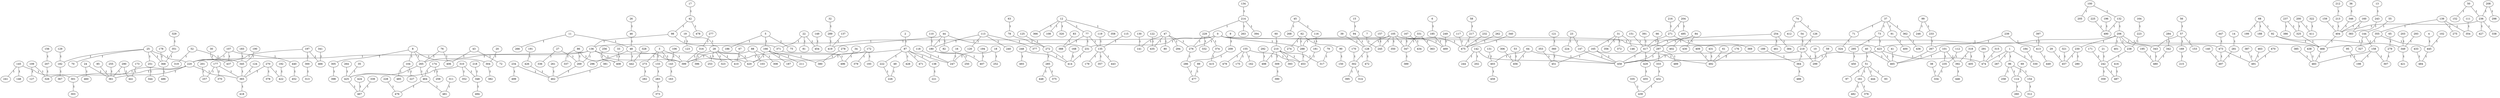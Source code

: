 graph abstract {
  0 [label="0"];
  1 [label="1"];
  2 [label="2"];
  3 [label="3"];
  4 [label="4"];
  5 [label="5"];
  6 [label="6"];
  7 [label="7"];
  8 [label="8"];
  9 [label="9"];
  10 [label="10"];
  11 [label="11"];
  12 [label="12"];
  13 [label="13"];
  14 [label="14"];
  15 [label="15"];
  16 [label="16"];
  17 [label="17"];
  18 [label="18"];
  19 [label="19"];
  20 [label="20"];
  21 [label="21"];
  22 [label="22"];
  23 [label="23"];
  24 [label="24"];
  25 [label="25"];
  26 [label="26"];
  27 [label="27"];
  28 [label="28"];
  29 [label="29"];
  30 [label="30"];
  31 [label="31"];
  32 [label="32"];
  33 [label="33"];
  34 [label="34"];
  35 [label="35"];
  36 [label="36"];
  37 [label="37"];
  38 [label="38"];
  39 [label="39"];
  40 [label="40"];
  41 [label="41"];
  42 [label="42"];
  43 [label="43"];
  44 [label="44"];
  45 [label="45"];
  46 [label="46"];
  47 [label="47"];
  48 [label="48"];
  49 [label="49"];
  50 [label="50"];
  51 [label="51"];
  52 [label="52"];
  53 [label="53"];
  54 [label="54"];
  55 [label="55"];
  56 [label="56"];
  57 [label="57"];
  58 [label="58"];
  59 [label="59"];
  60 [label="60"];
  61 [label="61"];
  62 [label="62"];
  63 [label="63"];
  64 [label="64"];
  65 [label="65"];
  66 [label="66"];
  67 [label="67"];
  68 [label="68"];
  69 [label="69"];
  70 [label="70"];
  71 [label="71"];
  72 [label="72"];
  73 [label="73"];
  74 [label="74"];
  75 [label="75"];
  76 [label="76"];
  77 [label="77"];
  78 [label="78"];
  79 [label="79"];
  80 [label="80"];
  81 [label="81"];
  82 [label="82"];
  83 [label="83"];
  84 [label="84"];
  85 [label="85"];
  86 [label="86"];
  87 [label="87"];
  88 [label="88"];
  89 [label="89"];
  90 [label="90"];
  91 [label="91"];
  92 [label="92"];
  93 [label="93"];
  94 [label="94"];
  95 [label="95"];
  96 [label="96"];
  97 [label="97"];
  98 [label="98"];
  99 [label="99"];
  100 [label="100"];
  101 [label="101"];
  102 [label="102"];
  103 [label="103"];
  104 [label="104"];
  105 [label="105"];
  106 [label="106"];
  107 [label="107"];
  108 [label="108"];
  109 [label="109"];
  110 [label="110"];
  111 [label="111"];
  112 [label="112"];
  113 [label="113"];
  114 [label="114"];
  115 [label="115"];
  116 [label="116"];
  117 [label="117"];
  118 [label="118"];
  119 [label="119"];
  120 [label="120"];
  121 [label="121"];
  122 [label="122"];
  123 [label="123"];
  124 [label="124"];
  125 [label="125"];
  126 [label="126"];
  127 [label="127"];
  128 [label="128"];
  129 [label="129"];
  130 [label="130"];
  131 [label="131"];
  132 [label="132"];
  133 [label="133"];
  134 [label="134"];
  135 [label="135"];
  136 [label="136"];
  137 [label="137"];
  138 [label="138"];
  139 [label="139"];
  140 [label="140"];
  141 [label="141"];
  142 [label="142"];
  143 [label="143"];
  144 [label="144"];
  145 [label="145"];
  146 [label="146"];
  147 [label="147"];
  148 [label="148"];
  149 [label="149"];
  150 [label="150"];
  151 [label="151"];
  152 [label="152"];
  153 [label="153"];
  154 [label="154"];
  155 [label="155"];
  156 [label="156"];
  157 [label="157"];
  158 [label="158"];
  159 [label="159"];
  160 [label="160"];
  161 [label="161"];
  162 [label="162"];
  163 [label="163"];
  164 [label="164"];
  165 [label="165"];
  166 [label="166"];
  167 [label="167"];
  168 [label="168"];
  169 [label="169"];
  170 [label="170"];
  171 [label="171"];
  172 [label="172"];
  173 [label="173"];
  174 [label="174"];
  175 [label="175"];
  176 [label="176"];
  177 [label="177"];
  178 [label="178"];
  179 [label="179"];
  180 [label="180"];
  181 [label="181"];
  182 [label="182"];
  183 [label="183"];
  184 [label="184"];
  185 [label="185"];
  186 [label="186"];
  187 [label="187"];
  188 [label="188"];
  189 [label="189"];
  190 [label="190"];
  191 [label="191"];
  192 [label="192"];
  193 [label="193"];
  194 [label="194"];
  195 [label="195"];
  196 [label="196"];
  197 [label="197"];
  198 [label="198"];
  199 [label="199"];
  200 [label="200"];
  201 [label="201"];
  202 [label="202"];
  203 [label="203"];
  204 [label="204"];
  205 [label="205"];
  206 [label="206"];
  207 [label="207"];
  208 [label="208"];
  209 [label="209"];
  210 [label="210"];
  211 [label="211"];
  212 [label="212"];
  213 [label="213"];
  214 [label="214"];
  215 [label="215"];
  216 [label="216"];
  217 [label="217"];
  218 [label="218"];
  219 [label="219"];
  220 [label="220"];
  221 [label="221"];
  222 [label="222"];
  223 [label="223"];
  224 [label="224"];
  225 [label="225"];
  226 [label="226"];
  227 [label="227"];
  228 [label="228"];
  229 [label="229"];
  230 [label="230"];
  231 [label="231"];
  232 [label="232"];
  233 [label="233"];
  234 [label="234"];
  235 [label="235"];
  236 [label="236"];
  237 [label="237"];
  238 [label="238"];
  239 [label="239"];
  240 [label="240"];
  241 [label="241"];
  242 [label="242"];
  243 [label="243"];
  244 [label="244"];
  245 [label="245"];
  246 [label="246"];
  247 [label="247"];
  248 [label="248"];
  249 [label="249"];
  250 [label="250"];
  251 [label="251"];
  252 [label="252"];
  253 [label="253"];
  254 [label="254"];
  255 [label="255"];
  256 [label="256"];
  257 [label="257"];
  258 [label="258"];
  259 [label="259"];
  260 [label="260"];
  261 [label="261"];
  262 [label="262"];
  263 [label="263"];
  264 [label="264"];
  265 [label="265"];
  266 [label="266"];
  267 [label="267"];
  268 [label="268"];
  269 [label="269"];
  270 [label="270"];
  271 [label="271"];
  272 [label="272"];
  273 [label="273"];
  274 [label="274"];
  275 [label="275"];
  276 [label="276"];
  277 [label="277"];
  278 [label="278"];
  279 [label="279"];
  280 [label="280"];
  281 [label="281"];
  282 [label="282"];
  283 [label="283"];
  284 [label="284"];
  285 [label="285"];
  286 [label="286"];
  287 [label="287"];
  288 [label="288"];
  289 [label="289"];
  290 [label="290"];
  291 [label="291"];
  292 [label="292"];
  293 [label="293"];
  294 [label="294"];
  295 [label="295"];
  296 [label="296"];
  297 [label="297"];
  298 [label="298"];
  299 [label="299"];
  300 [label="300"];
  301 [label="301"];
  302 [label="302"];
  303 [label="303"];
  304 [label="304"];
  305 [label="305"];
  306 [label="306"];
  307 [label="307"];
  308 [label="308"];
  309 [label="309"];
  310 [label="310"];
  311 [label="311"];
  312 [label="312"];
  313 [label="313"];
  314 [label="314"];
  315 [label="315"];
  316 [label="316"];
  317 [label="317"];
  318 [label="318"];
  319 [label="319"];
  320 [label="320"];
  321 [label="321"];
  322 [label="322"];
  323 [label="323"];
  324 [label="324"];
  325 [label="325"];
  326 [label="326"];
  327 [label="327"];
  328 [label="328"];
  329 [label="329"];
  330 [label="330"];
  331 [label="331"];
  332 [label="332"];
  333 [label="333"];
  334 [label="334"];
  335 [label="335"];
  336 [label="336"];
  337 [label="337"];
  338 [label="338"];
  339 [label="339"];
  340 [label="340"];
  341 [label="341"];
  342 [label="342"];
  343 [label="343"];
  344 [label="344"];
  345 [label="345"];
  346 [label="346"];
  347 [label="347"];
  348 [label="348"];
  349 [label="349"];
  350 [label="350"];
  351 [label="351"];
  352 [label="352"];
  353 [label="353"];
  354 [label="354"];
  355 [label="355"];
  356 [label="356"];
  357 [label="357"];
  358 [label="358"];
  359 [label="359"];
  360 [label="360"];
  361 [label="361"];
  362 [label="362"];
  363 [label="363"];
  364 [label="364"];
  365 [label="365"];
  366 [label="366"];
  367 [label="367"];
  368 [label="368"];
  369 [label="369"];
  370 [label="370"];
  371 [label="371"];
  372 [label="372"];
  373 [label="373"];
  374 [label="374"];
  375 [label="375"];
  376 [label="376"];
  377 [label="377"];
  378 [label="378"];
  379 [label="379"];
  380 [label="380"];
  381 [label="381"];
  382 [label="382"];
  383 [label="383"];
  384 [label="384"];
  385 [label="385"];
  386 [label="386"];
  387 [label="387"];
  388 [label="388"];
  389 [label="389"];
  390 [label="390"];
  391 [label="391"];
  392 [label="392"];
  393 [label="393"];
  394 [label="394"];
  395 [label="395"];
  396 [label="396"];
  397 [label="397"];
  398 [label="398"];
  399 [label="399"];
  400 [label="400"];
  401 [label="401"];
  402 [label="402"];
  403 [label="403"];
  404 [label="404"];
  405 [label="405"];
  406 [label="406"];
  407 [label="407"];
  408 [label="408"];
  409 [label="409"];
  410 [label="410"];
  411 [label="411"];
  412 [label="412"];
  413 [label="413"];
  414 [label="414"];
  415 [label="415"];
  416 [label="416"];
  417 [label="417"];
  418 [label="418"];
  419 [label="419"];
  420 [label="420"];
  421 [label="421"];
  422 [label="422"];
  423 [label="423"];
  424 [label="424"];
  425 [label="425"];
  426 [label="426"];
  427 [label="427"];
  428 [label="428"];
  429 [label="429"];
  430 [label="430"];
  431 [label="431"];
  432 [label="432"];
  433 [label="433"];
  434 [label="434"];
  435 [label="435"];
  436 [label="436"];
  437 [label="437"];
  438 [label="438"];
  439 [label="439"];
  440 [label="440"];
  441 [label="441"];
  442 [label="442"];
  443 [label="443"];
  444 [label="444"];
  445 [label="445"];
  446 [label="446"];
  447 [label="447"];
  448 [label="448"];
  449 [label="449"];
  450 [label="450"];
  451 [label="451"];
  452 [label="452"];
  453 [label="453"];
  454 [label="454"];
  455 [label="455"];
  456 [label="456"];
  457 [label="457"];
  458 [label="458"];
  459 [label="459"];
  460 [label="460"];
  461 [label="461"];
  462 [label="462"];
  463 [label="463"];
  464 [label="464"];
  465 [label="465"];
  466 [label="466"];
  467 [label="467"];
  468 [label="468"];
  469 [label="469"];
  470 [label="470"];
  471 [label="471"];
  472 [label="472"];
  473 [label="473"];
  474 [label="474"];
  475 [label="475"];
  476 [label="476"];
  477 [label="477"];
  478 [label="478"];
  479 [label="479"];
  480 [label="480"];
  481 [label="481"];
  482 [label="482"];
  483 [label="483"];
  484 [label="484"];
  485 [label="485"];
  486 [label="486"];
  487 [label="487"];
  488 [label="488"];
  489 [label="489"];
  490 [label="490"];
  491 [label="491"];
  492 [label="492"];
  493 [label="493"];
  494 [label="494"];
  495 [label="495"];
  496 [label="496"];
  497 [label="497"];
  498 [label="498"];
  499 [label="499"];
  0 -- 423 [label="1"];
  0 -- 288 [label="1"];
  0 -- 231 [label="1"];
  0 -- 468 [label="1"];
  0 -- 136 [label="1"];
  0 -- 276 [label="1"];
  1 -- 287 [label="1"];
  1 -- 330 [label="1"];
  1 -- 474 [label="1"];
  1 -- 96 [label="1"];
  2 -- 87 [label="1"];
  3 -- 143 [label="1"];
  3 -- 273 [label="1"];
  3 -- 133 [label="1"];
  3 -- 399 [label="1"];
  4 -- 445 [label="1"];
  5 -- 166 [label="1"];
  5 -- 186 [label="1"];
  5 -- 75 [label="1"];
  6 -- 185 [label="1"];
  7 -- 245 [label="1"];
  8 -- 265 [label="1"];
  8 -- 304 [label="1"];
  8 -- 305 [label="1"];
  8 -- 104 [label="1"];
  9 -- 209 [label="1"];
  10 -- 299 [label="1"];
  11 -- 266 [label="1"];
  11 -- 48 [label="1"];
  12 -- 358 [label="1"];
  12 -- 366 [label="1"];
  12 -- 320 [label="1"];
  12 -- 77 [label="1"];
  12 -- 108 [label="1"];
  13 -- 243 [label="1"];
  14 -- 281 [label="1"];
  15 -- 94 [label="1"];
  16 -- 247 [label="1"];
  17 -- 42 [label="1"];
  18 -- 247 [label="1"];
  18 -- 252 [label="1"];
  19 -- 28 [label="1"];
  19 -- 123 [label="1"];
  20 -- 304 [label="1"];
  21 -- 242 [label="1"];
  22 -- 454 [label="1"];
  22 -- 81 [label="1"];
  22 -- 371 [label="1"];
  23 -- 147 [label="1"];
  23 -- 224 [label="1"];
  24 -- 361 [label="1"];
  24 -- 460 [label="1"];
  25 -- 220 [label="1"];
  25 -- 368 [label="1"];
  25 -- 70 [label="1"];
  25 -- 182 [label="1"];
  25 -- 251 [label="1"];
  26 -- 46 [label="1"];
  27 -- 336 [label="1"];
  27 -- 269 [label="1"];
  28 -- 410 [label="1"];
  28 -- 420 [label="1"];
  28 -- 323 [label="1"];
  28 -- 396 [label="1"];
  28 -- 253 [label="1"];
  29 -- 457 [label="1"];
  30 -- 437 [label="1"];
  31 -- 372 [label="1"];
  31 -- 146 [label="1"];
  31 -- 165 [label="1"];
  31 -- 356 [label="1"];
  32 -- 289 [label="1"];
  33 -- 408 [label="1"];
  34 -- 496 [label="1"];
  35 -- 425 [label="1"];
  36 -- 346 [label="1"];
  37 -- 73 [label="1"];
  37 -- 91 [label="1"];
  37 -- 71 [label="1"];
  37 -- 362 [label="1"];
  38 -- 334 [label="1"];
  39 -- 128 [label="1"];
  40 -- 465 [label="1"];
  40 -- 51 [label="1"];
  41 -- 465 [label="1"];
  42 -- 98 [label="1"];
  42 -- 478 [label="1"];
  43 -- 72 [label="1"];
  43 -- 406 [label="1"];
  44 -- 82 [label="1"];
  44 -- 419 [label="1"];
  44 -- 180 [label="1"];
  44 -- 231 [label="1"];
  45 -- 268 [label="1"];
  45 -- 116 [label="1"];
  46 -- 48 [label="1"];
  47 -- 294 [label="1"];
  47 -- 435 [label="1"];
  47 -- 80 [label="1"];
  47 -- 276 [label="1"];
  47 -- 141 [label="1"];
  48 -- 399 [label="1"];
  48 -- 442 [label="1"];
  48 -- 296 [label="1"];
  49 -- 226 [label="1"];
  50 -- 236 [label="1"];
  50 -- 152 [label="1"];
  51 -- 444 [label="1"];
  51 -- 161 [label="1"];
  51 -- 93 [label="1"];
  51 -- 97 [label="1"];
  52 -- 345 [label="1"];
  52 -- 319 [label="1"];
  53 -- 456 [label="1"];
  54 -- 219 [label="1"];
  55 -- 144 [label="1"];
  56 -- 57 [label="1"];
  57 -- 343 [label="1"];
  57 -- 169 [label="1"];
  57 -- 153 [label="1"];
  58 -- 217 [label="1"];
  59 -- 299 [label="1"];
  60 -- 210 [label="1"];
  61 -- 492 [label="1"];
  62 -- 274 [label="1"];
  62 -- 288 [label="1"];
  62 -- 90 [label="1"];
  63 -- 78 [label="1"];
  64 -- 403 [label="1"];
  64 -- 458 [label="1"];
  64 -- 456 [label="1"];
  65 -- 279 [label="1"];
  66 -- 297 [label="1"];
  67 -- 410 [label="1"];
  68 -- 92 [label="1"];
  68 -- 199 [label="1"];
  68 -- 188 [label="1"];
  69 -- 114 [label="1"];
  71 -- 324 [label="1"];
  73 -- 423 [label="1"];
  73 -- 295 [label="1"];
  74 -- 126 [label="1"];
  74 -- 412 [label="1"];
  76 -- 406 [label="1"];
  76 -- 265 [label="1"];
  77 -- 231 [label="1"];
  77 -- 135 [label="1"];
  77 -- 388 [label="1"];
  78 -- 272 [label="1"];
  79 -- 317 [label="1"];
  83 -- 388 [label="1"];
  84 -- 430 [label="1"];
  84 -- 297 [label="1"];
  84 -- 402 [label="1"];
  85 -- 361 [label="1"];
  86 -- 269 [label="1"];
  86 -- 337 [label="1"];
  86 -- 408 [label="1"];
  87 -- 247 [label="1"];
  87 -- 138 [label="1"];
  87 -- 428 [label="1"];
  87 -- 471 [label="1"];
  87 -- 420 [label="1"];
  87 -- 222 [label="1"];
  88 -- 103 [label="1"];
  88 -- 308 [label="1"];
  88 -- 399 [label="1"];
  89 -- 477 [label="1"];
  90 -- 150 [label="1"];
  91 -- 400 [label="1"];
  92 -- 349 [label="1"];
  92 -- 468 [label="1"];
  94 -- 128 [label="1"];
  95 -- 198 [label="1"];
  96 -- 258 [label="1"];
  96 -- 114 [label="1"];
  96 -- 154 [label="1"];
  98 -- 371 [label="1"];
  98 -- 136 [label="1"];
  99 -- 246 [label="1"];
  99 -- 233 [label="1"];
  100 -- 132 [label="1"];
  100 -- 205 [label="1"];
  101 -- 392 [label="1"];
  101 -- 235 [label="1"];
  101 -- 465 [label="1"];
  102 -- 445 [label="1"];
  104 -- 485 [label="1"];
  104 -- 227 [label="1"];
  105 -- 347 [label="1"];
  105 -- 288 [label="1"];
  105 -- 245 [label="1"];
  105 -- 469 [label="1"];
  105 -- 475 [label="1"];
  105 -- 128 [label="1"];
  105 -- 350 [label="1"];
  106 -- 143 [label="1"];
  107 -- 220 [label="1"];
  107 -- 440 [label="1"];
  107 -- 437 [label="1"];
  109 -- 326 [label="1"];
  109 -- 127 [label="1"];
  110 -- 180 [label="1"];
  111 -- 354 [label="1"];
  112 -- 235 [label="1"];
  113 -- 240 [label="1"];
  113 -- 180 [label="1"];
  113 -- 377 [label="1"];
  113 -- 120 [label="1"];
  114 -- 260 [label="1"];
  115 -- 135 [label="1"];
  116 -- 181 [label="1"];
  117 -- 475 [label="1"];
  118 -- 247 [label="1"];
  119 -- 135 [label="1"];
  121 -- 360 [label="1"];
  122 -- 435 [label="1"];
  124 -- 365 [label="1"];
  125 -- 272 [label="1"];
  126 -- 219 [label="1"];
  128 -- 302 [label="1"];
  128 -- 472 [label="1"];
  129 -- 182 [label="1"];
  130 -- 141 [label="1"];
  131 -- 403 [label="1"];
  132 -- 490 [label="1"];
  132 -- 206 [label="1"];
  133 -- 283 [label="1"];
  134 -- 214 [label="1"];
  135 -- 179 [label="1"];
  135 -- 357 [label="1"];
  135 -- 443 [label="1"];
  136 -- 399 [label="1"];
  136 -- 269 [label="1"];
  136 -- 265 [label="1"];
  136 -- 220 [label="1"];
  136 -- 420 [label="1"];
  137 -- 419 [label="1"];
  138 -- 221 [label="1"];
  139 -- 355 [label="1"];
  139 -- 354 [label="1"];
  139 -- 275 [label="1"];
  140 -- 497 [label="1"];
  142 -- 202 [label="1"];
  142 -- 458 [label="1"];
  142 -- 244 [label="1"];
  143 -- 163 [label="1"];
  144 -- 158 [label="1"];
  144 -- 327 [label="1"];
  145 -- 301 [label="1"];
  145 -- 241 [label="1"];
  145 -- 148 [label="1"];
  147 -- 458 [label="1"];
  149 -- 454 [label="1"];
  151 -- 417 [label="1"];
  154 -- 312 [label="1"];
  155 -- 479 [label="1"];
  155 -- 162 [label="1"];
  155 -- 453 [label="1"];
  155 -- 175 [label="1"];
  156 -- 207 [label="1"];
  157 -- 245 [label="1"];
  158 -- 307 [label="1"];
  158 -- 483 [label="1"];
  158 -- 198 [label="1"];
  159 -- 404 [label="1"];
  160 -- 383 [label="1"];
  160 -- 404 [label="1"];
  161 -- 376 [label="1"];
  161 -- 482 [label="1"];
  164 -- 223 [label="1"];
  165 -- 458 [label="1"];
  165 -- 451 [label="1"];
  165 -- 492 [label="1"];
  166 -- 211 [label="1"];
  166 -- 187 [label="1"];
  166 -- 380 [label="1"];
  166 -- 420 [label="1"];
  167 -- 347 [label="1"];
  167 -- 434 [label="1"];
  168 -- 414 [label="2"];
  169 -- 215 [label="1"];
  170 -- 302 [label="1"];
  171 -- 242 [label="2"];
  172 -- 193 [label="1"];
  172 -- 399 [label="1"];
  172 -- 379 [label="1"];
  173 -- 441 [label="1"];
  174 -- 464 [label="1"];
  174 -- 259 [label="1"];
  176 -- 492 [label="2"];
  177 -- 370 [label="2"];
  177 -- 365 [label="1"];
  177 -- 257 [label="1"];
  178 -- 368 [label="1"];
  180 -- 250 [label="1"];
  180 -- 407 [label="1"];
  181 -- 453 [label="1"];
  182 -- 367 [label="1"];
  183 -- 345 [label="1"];
  184 -- 330 [label="1"];
  185 -- 469 [label="1"];
  189 -- 364 [label="1"];
  190 -- 345 [label="1"];
  191 -- 426 [label="1"];
  192 -- 422 [label="1"];
  194 -- 407 [label="1"];
  195 -- 480 [label="1"];
  196 -- 490 [label="1"];
  197 -- 220 [label="1"];
  197 -- 300 [label="1"];
  197 -- 466 [label="1"];
  200 -- 411 [label="1"];
  200 -- 325 [label="1"];
  201 -- 257 [label="1"];
  203 -- 349 [label="1"];
  204 -- 271 [label="1"];
  204 -- 495 [label="1"];
  206 -- 423 [label="1"];
  206 -- 238 [label="1"];
  206 -- 343 [label="1"];
  206 -- 230 [label="1"];
  206 -- 473 [label="1"];
  206 -- 401 [label="1"];
  207 -- 326 [label="1"];
  208 -- 298 [label="1"];
  208 -- 236 [label="1"];
  209 -- 286 [label="1"];
  210 -- 453 [label="1"];
  210 -- 498 [label="1"];
  210 -- 317 [label="1"];
  210 -- 309 [label="1"];
  210 -- 393 [label="1"];
  212 -- 213 [label="1"];
  213 -- 404 [label="1"];
  214 -- 394 [label="1"];
  214 -- 229 [label="1"];
  214 -- 263 [label="1"];
  216 -- 271 [label="1"];
  217 -- 475 [label="1"];
  218 -- 348 [label="1"];
  219 -- 299 [label="1"];
  219 -- 458 [label="1"];
  219 -- 364 [label="1"];
  220 -- 326 [label="1"];
  220 -- 361 [label="1"];
  220 -- 365 [label="1"];
  220 -- 301 [label="1"];
  222 -- 226 [label="1"];
  223 -- 238 [label="1"];
  225 -- 490 [label="1"];
  228 -- 476 [label="1"];
  229 -- 332 [label="1"];
  229 -- 374 [label="1"];
  229 -- 276 [label="1"];
  230 -- 280 [label="1"];
  230 -- 457 [label="1"];
  231 -- 414 [label="1"];
  232 -- 475 [label="1"];
  233 -- 267 [label="1"];
  234 -- 462 [label="1"];
  234 -- 499 [label="1"];
  235 -- 334 [label="1"];
  236 -- 338 [label="1"];
  236 -- 427 [label="1"];
  236 -- 404 [label="1"];
  237 -- 325 [label="1"];
  237 -- 386 [label="1"];
  238 -- 242 [label="1"];
  239 -- 267 [label="1"];
  239 -- 413 [label="1"];
  242 -- 359 [label="1"];
  242 -- 487 [label="1"];
  243 -- 383 [label="1"];
  248 -- 414 [label="1"];
  248 -- 493 [label="1"];
  249 -- 469 [label="1"];
  251 -- 344 [label="1"];
  254 -- 461 [label="1"];
  254 -- 417 [label="1"];
  254 -- 384 [label="1"];
  255 -- 361 [label="1"];
  256 -- 408 [label="1"];
  261 -- 462 [label="1"];
  262 -- 475 [label="1"];
  264 -- 425 [label="1"];
  265 -- 425 [label="1"];
  265 -- 464 [label="1"];
  267 -- 465 [label="1"];
  269 -- 462 [label="1"];
  270 -- 422 [label="1"];
  270 -- 378 [label="1"];
  270 -- 365 [label="1"];
  271 -- 369 [label="1"];
  271 -- 417 [label="1"];
  272 -- 285 [label="1"];
  272 -- 414 [label="1"];
  273 -- 282 [label="1"];
  276 -- 286 [label="1"];
  277 -- 316 [label="1"];
  278 -- 380 [label="1"];
  279 -- 307 [label="1"];
  281 -- 497 [label="1"];
  283 -- 373 [label="1"];
  284 -- 342 [label="1"];
  285 -- 375 [label="1"];
  285 -- 448 [label="1"];
  286 -- 477 [label="1"];
  288 -- 453 [label="1"];
  289 -- 419 [label="1"];
  290 -- 361 [label="1"];
  290 -- 441 [label="1"];
  291 -- 474 [label="1"];
  292 -- 498 [label="1"];
  293 -- 349 [label="1"];
  295 -- 450 [label="1"];
  297 -- 458 [label="1"];
  297 -- 333 [label="1"];
  297 -- 489 [label="1"];
  300 -- 313 [label="1"];
  301 -- 303 [label="1"];
  302 -- 395 [label="1"];
  302 -- 314 [label="1"];
  304 -- 382 [label="1"];
  305 -- 398 [label="1"];
  306 -- 456 [label="1"];
  309 -- 390 [label="1"];
  310 -- 425 [label="1"];
  310 -- 352 [label="1"];
  310 -- 348 [label="1"];
  311 -- 481 [label="1"];
  315 -- 474 [label="1"];
  316 -- 399 [label="1"];
  318 -- 405 [label="1"];
  318 -- 392 [label="1"];
  321 -- 457 [label="1"];
  322 -- 411 [label="1"];
  325 -- 468 [label="1"];
  328 -- 442 [label="1"];
  329 -- 351 [label="1"];
  331 -- 347 [label="1"];
  331 -- 363 [label="1"];
  333 -- 432 [label="1"];
  335 -- 439 [label="1"];
  339 -- 467 [label="1"];
  340 -- 475 [label="1"];
  341 -- 466 [label="1"];
  342 -- 480 [label="1"];
  343 -- 480 [label="1"];
  345 -- 365 [label="1"];
  346 -- 404 [label="1"];
  347 -- 389 [label="1"];
  348 -- 494 [label="1"];
  349 -- 421 [label="1"];
  351 -- 368 [label="1"];
  353 -- 451 [label="1"];
  355 -- 468 [label="1"];
  355 -- 445 [label="1"];
  360 -- 451 [label="1"];
  362 -- 436 [label="1"];
  364 -- 488 [label="1"];
  365 -- 418 [label="1"];
  368 -- 486 [label="1"];
  371 -- 496 [label="1"];
  374 -- 415 [label="1"];
  381 -- 462 [label="1"];
  385 -- 483 [label="1"];
  387 -- 491 [label="1"];
  391 -- 417 [label="1"];
  392 -- 446 [label="1"];
  397 -- 413 [label="1"];
  403 -- 459 [label="1"];
  404 -- 468 [label="1"];
  409 -- 492 [label="1"];
  413 -- 449 [label="1"];
  416 -- 487 [label="1"];
  417 -- 429 [label="1"];
  417 -- 458 [label="1"];
  423 -- 474 [label="1"];
  423 -- 465 [label="1"];
  423 -- 458 [label="1"];
  424 -- 467 [label="1"];
  425 -- 467 [label="1"];
  426 -- 462 [label="1"];
  429 -- 455 [label="1"];
  431 -- 492 [label="1"];
  432 -- 439 [label="1"];
  433 -- 484 [label="1"];
  438 -- 483 [label="1"];
  440 -- 452 [label="1"];
  445 -- 484 [label="1"];
  447 -- 473 [label="1"];
  463 -- 491 [label="1"];
  464 -- 476 [label="1"];
  464 -- 481 [label="1"];
  468 -- 483 [label="1"];
  470 -- 491 [label="1"];
  473 -- 491 [label="1"];
  473 -- 497 [label="1"];
}